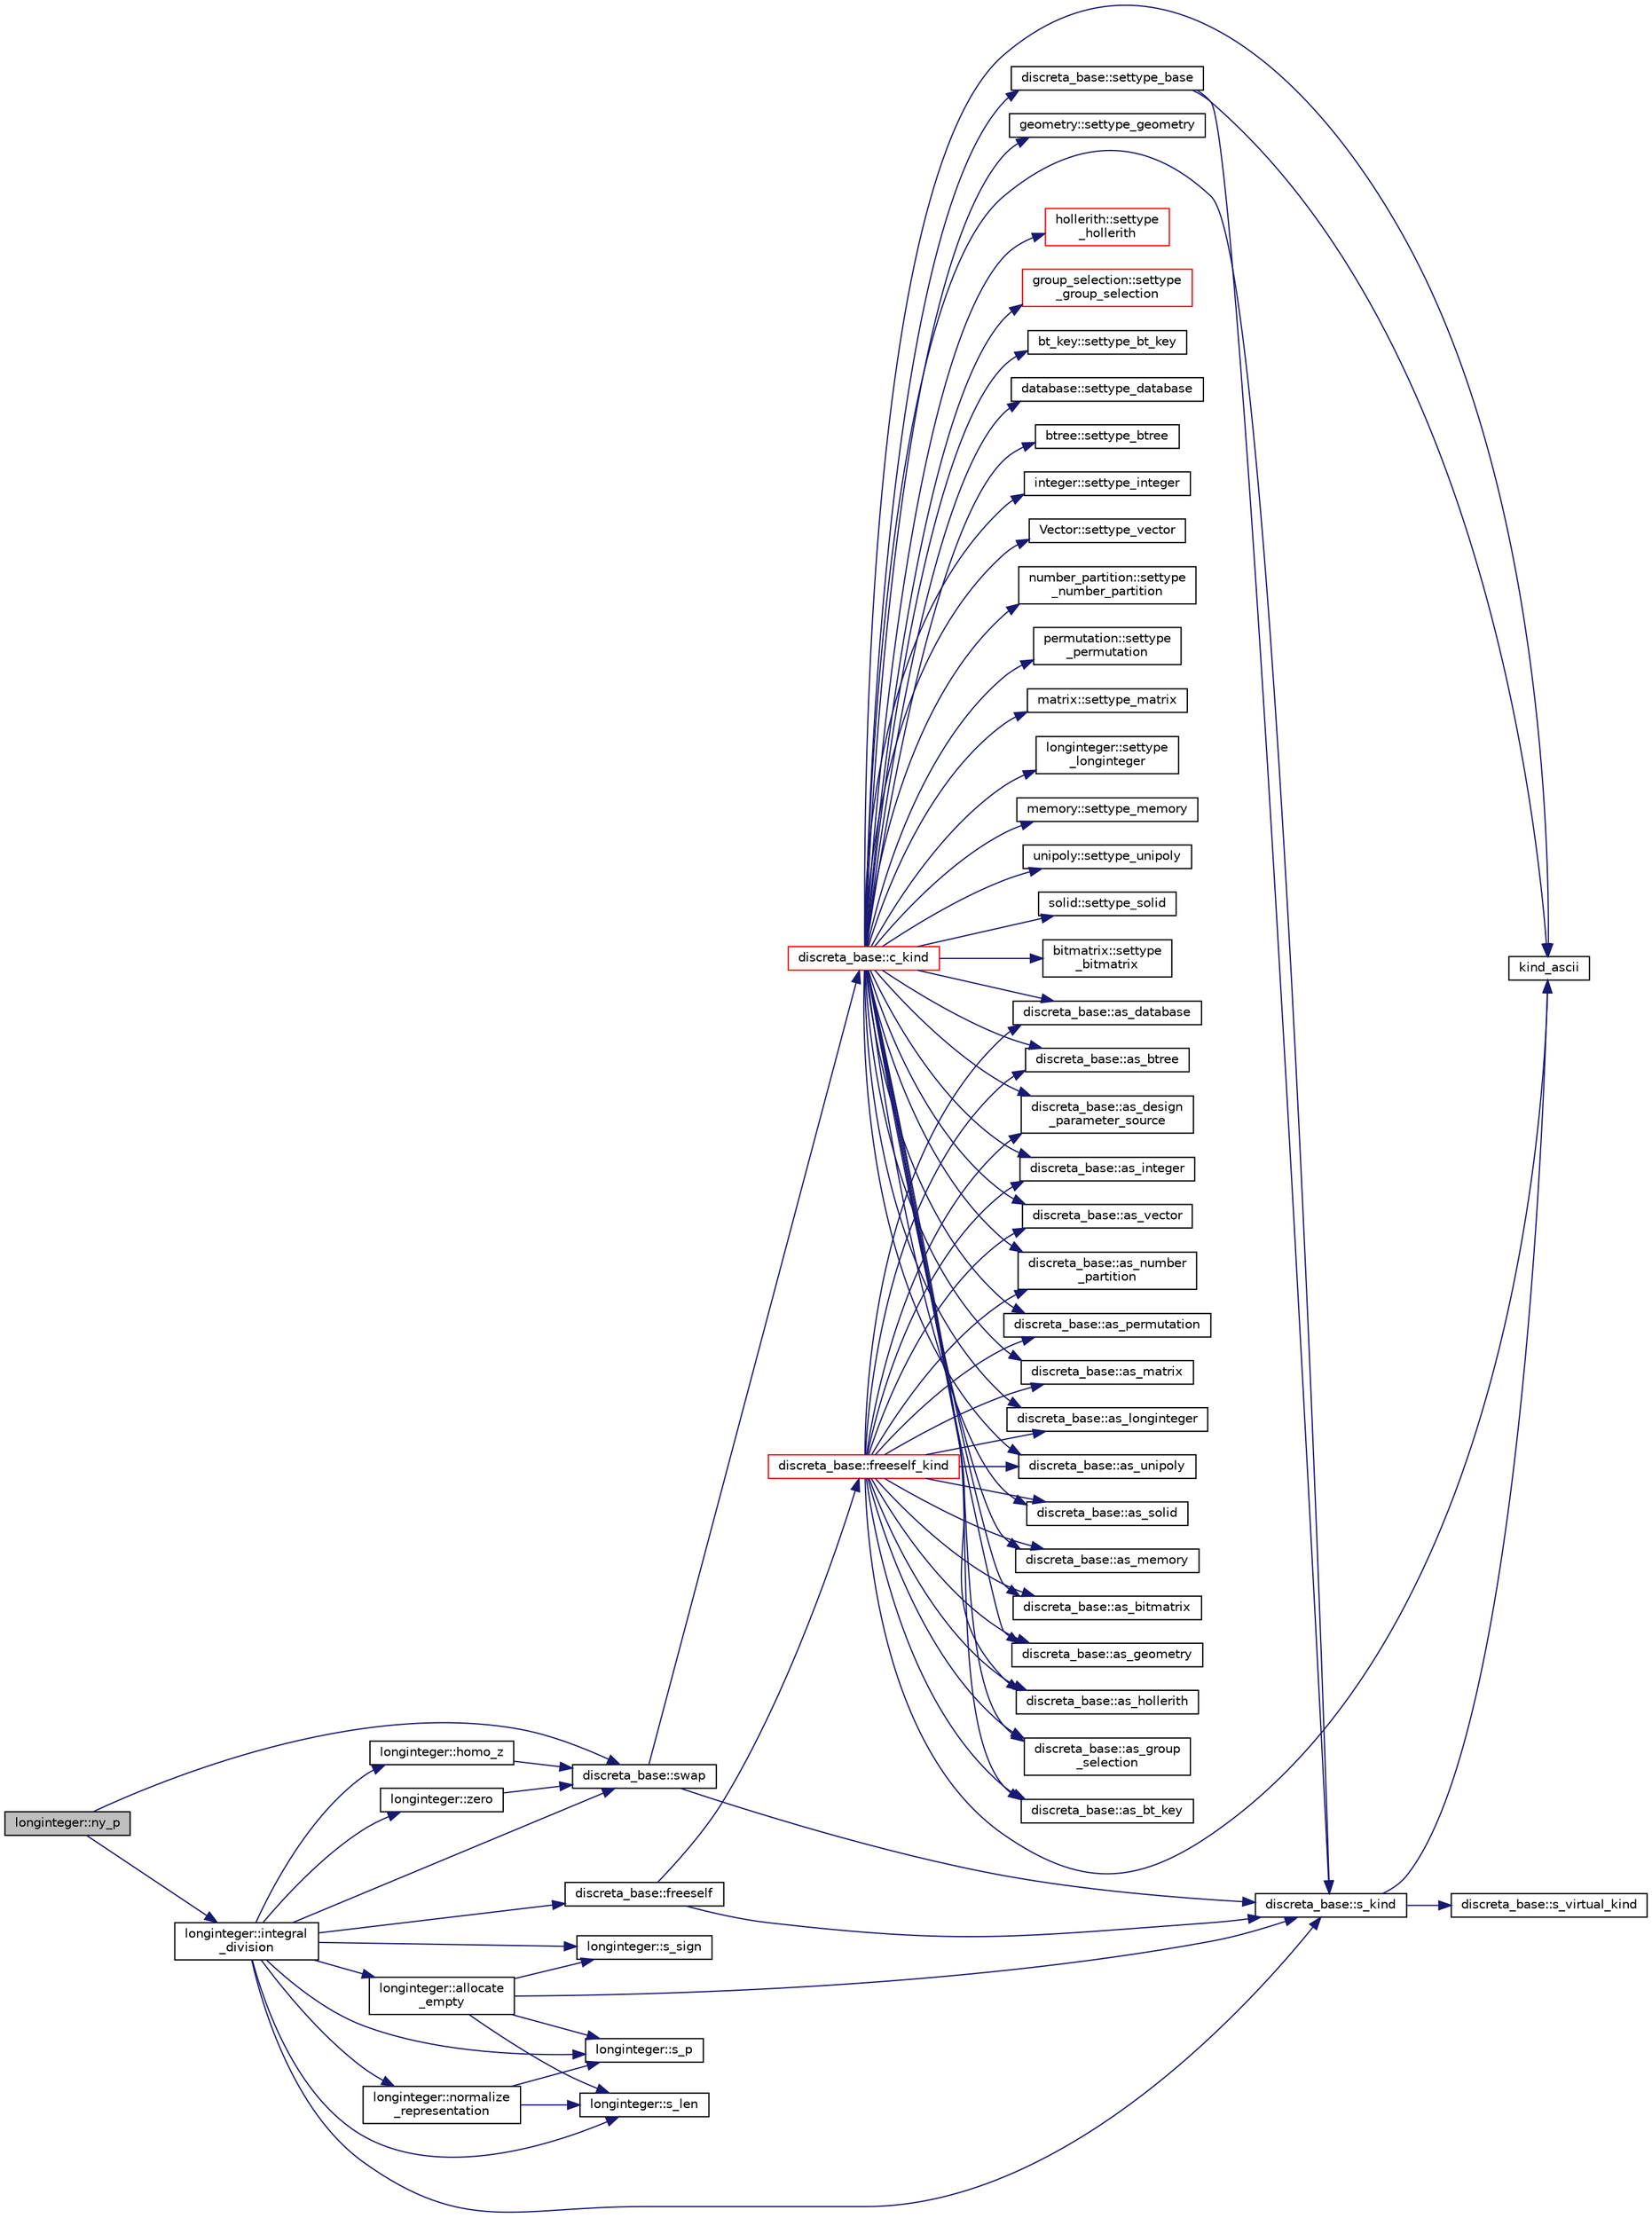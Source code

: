 digraph "longinteger::ny_p"
{
  edge [fontname="Helvetica",fontsize="10",labelfontname="Helvetica",labelfontsize="10"];
  node [fontname="Helvetica",fontsize="10",shape=record];
  rankdir="LR";
  Node1473 [label="longinteger::ny_p",height=0.2,width=0.4,color="black", fillcolor="grey75", style="filled", fontcolor="black"];
  Node1473 -> Node1474 [color="midnightblue",fontsize="10",style="solid",fontname="Helvetica"];
  Node1474 [label="longinteger::integral\l_division",height=0.2,width=0.4,color="black", fillcolor="white", style="filled",URL="$d3/d71/classlonginteger.html#a692f761cfc91770ca40ab5c2df4bd358"];
  Node1474 -> Node1475 [color="midnightblue",fontsize="10",style="solid",fontname="Helvetica"];
  Node1475 [label="discreta_base::s_kind",height=0.2,width=0.4,color="black", fillcolor="white", style="filled",URL="$d7/d71/classdiscreta__base.html#a8a830025c74adbbc3362418a7c2ba157"];
  Node1475 -> Node1476 [color="midnightblue",fontsize="10",style="solid",fontname="Helvetica"];
  Node1476 [label="discreta_base::s_virtual_kind",height=0.2,width=0.4,color="black", fillcolor="white", style="filled",URL="$d7/d71/classdiscreta__base.html#a52778a6d6943a468be083d0785d418fb"];
  Node1475 -> Node1477 [color="midnightblue",fontsize="10",style="solid",fontname="Helvetica"];
  Node1477 [label="kind_ascii",height=0.2,width=0.4,color="black", fillcolor="white", style="filled",URL="$d9/d60/discreta_8h.html#ad0ce825a9f29bc6cec27e1b64cfe27bf"];
  Node1474 -> Node1478 [color="midnightblue",fontsize="10",style="solid",fontname="Helvetica"];
  Node1478 [label="longinteger::homo_z",height=0.2,width=0.4,color="black", fillcolor="white", style="filled",URL="$d3/d71/classlonginteger.html#a986e829bf35eca2b9f24b1b3766d5677"];
  Node1478 -> Node1479 [color="midnightblue",fontsize="10",style="solid",fontname="Helvetica"];
  Node1479 [label="discreta_base::swap",height=0.2,width=0.4,color="black", fillcolor="white", style="filled",URL="$d7/d71/classdiscreta__base.html#a2e8acbb9d3476675dac5b6a583b0293e"];
  Node1479 -> Node1475 [color="midnightblue",fontsize="10",style="solid",fontname="Helvetica"];
  Node1479 -> Node1480 [color="midnightblue",fontsize="10",style="solid",fontname="Helvetica"];
  Node1480 [label="discreta_base::c_kind",height=0.2,width=0.4,color="red", fillcolor="white", style="filled",URL="$d7/d71/classdiscreta__base.html#adc2ff61589c2d083688e7a43f333cb62"];
  Node1480 -> Node1481 [color="midnightblue",fontsize="10",style="solid",fontname="Helvetica"];
  Node1481 [label="discreta_base::settype_base",height=0.2,width=0.4,color="black", fillcolor="white", style="filled",URL="$d7/d71/classdiscreta__base.html#a4f42899a89447d1c3993ea07c38f8ad4"];
  Node1481 -> Node1475 [color="midnightblue",fontsize="10",style="solid",fontname="Helvetica"];
  Node1481 -> Node1477 [color="midnightblue",fontsize="10",style="solid",fontname="Helvetica"];
  Node1480 -> Node1482 [color="midnightblue",fontsize="10",style="solid",fontname="Helvetica"];
  Node1482 [label="discreta_base::as_integer",height=0.2,width=0.4,color="black", fillcolor="white", style="filled",URL="$d7/d71/classdiscreta__base.html#a00d7691eaf874fd283d942692fe8dd26"];
  Node1480 -> Node1483 [color="midnightblue",fontsize="10",style="solid",fontname="Helvetica"];
  Node1483 [label="integer::settype_integer",height=0.2,width=0.4,color="black", fillcolor="white", style="filled",URL="$d0/de5/classinteger.html#a6265c65ef311229acd513d748faba796"];
  Node1480 -> Node1484 [color="midnightblue",fontsize="10",style="solid",fontname="Helvetica"];
  Node1484 [label="discreta_base::as_vector",height=0.2,width=0.4,color="black", fillcolor="white", style="filled",URL="$d7/d71/classdiscreta__base.html#a7bdd6cae39c380b128ee9e17e42cf020"];
  Node1480 -> Node1485 [color="midnightblue",fontsize="10",style="solid",fontname="Helvetica"];
  Node1485 [label="Vector::settype_vector",height=0.2,width=0.4,color="black", fillcolor="white", style="filled",URL="$d5/db2/class_vector.html#a34e0d00b18c051f23904a8429fa6c8b4"];
  Node1480 -> Node1486 [color="midnightblue",fontsize="10",style="solid",fontname="Helvetica"];
  Node1486 [label="discreta_base::as_number\l_partition",height=0.2,width=0.4,color="black", fillcolor="white", style="filled",URL="$d7/d71/classdiscreta__base.html#a307aa09de0e925d46697707968ffab00"];
  Node1480 -> Node1487 [color="midnightblue",fontsize="10",style="solid",fontname="Helvetica"];
  Node1487 [label="number_partition::settype\l_number_partition",height=0.2,width=0.4,color="black", fillcolor="white", style="filled",URL="$df/d50/classnumber__partition.html#a3aaec1b557758f643ffc8555bbc358be"];
  Node1480 -> Node1488 [color="midnightblue",fontsize="10",style="solid",fontname="Helvetica"];
  Node1488 [label="discreta_base::as_permutation",height=0.2,width=0.4,color="black", fillcolor="white", style="filled",URL="$d7/d71/classdiscreta__base.html#aa4e72f36a82984239b12ae831e131098"];
  Node1480 -> Node1489 [color="midnightblue",fontsize="10",style="solid",fontname="Helvetica"];
  Node1489 [label="permutation::settype\l_permutation",height=0.2,width=0.4,color="black", fillcolor="white", style="filled",URL="$d0/d08/classpermutation.html#af1eea29f86195cede9562e444664c28c"];
  Node1480 -> Node1490 [color="midnightblue",fontsize="10",style="solid",fontname="Helvetica"];
  Node1490 [label="discreta_base::as_matrix",height=0.2,width=0.4,color="black", fillcolor="white", style="filled",URL="$d7/d71/classdiscreta__base.html#ae4d7f56d917a4707b838fbffde6467ff"];
  Node1480 -> Node1491 [color="midnightblue",fontsize="10",style="solid",fontname="Helvetica"];
  Node1491 [label="matrix::settype_matrix",height=0.2,width=0.4,color="black", fillcolor="white", style="filled",URL="$d1/d8d/classmatrix.html#a1780283a64a789e4084d792683d276bb"];
  Node1480 -> Node1492 [color="midnightblue",fontsize="10",style="solid",fontname="Helvetica"];
  Node1492 [label="discreta_base::as_longinteger",height=0.2,width=0.4,color="black", fillcolor="white", style="filled",URL="$d7/d71/classdiscreta__base.html#a20a094639eb711b10c8694c51937f7cd"];
  Node1480 -> Node1493 [color="midnightblue",fontsize="10",style="solid",fontname="Helvetica"];
  Node1493 [label="longinteger::settype\l_longinteger",height=0.2,width=0.4,color="black", fillcolor="white", style="filled",URL="$d3/d71/classlonginteger.html#ae5f811ece8df31b9ff114368a18e1dc5"];
  Node1480 -> Node1494 [color="midnightblue",fontsize="10",style="solid",fontname="Helvetica"];
  Node1494 [label="discreta_base::as_memory",height=0.2,width=0.4,color="black", fillcolor="white", style="filled",URL="$d7/d71/classdiscreta__base.html#ad94b2d7dce0cd4fa22db57f6e79c4bd2"];
  Node1480 -> Node1495 [color="midnightblue",fontsize="10",style="solid",fontname="Helvetica"];
  Node1495 [label="memory::settype_memory",height=0.2,width=0.4,color="black", fillcolor="white", style="filled",URL="$d8/d99/classmemory.html#a33aae277f9b8fe36b02e9d5da895451b"];
  Node1480 -> Node1496 [color="midnightblue",fontsize="10",style="solid",fontname="Helvetica"];
  Node1496 [label="discreta_base::as_unipoly",height=0.2,width=0.4,color="black", fillcolor="white", style="filled",URL="$d7/d71/classdiscreta__base.html#ad50d8027f039fe5c2478cddb243adc9d"];
  Node1480 -> Node1497 [color="midnightblue",fontsize="10",style="solid",fontname="Helvetica"];
  Node1497 [label="unipoly::settype_unipoly",height=0.2,width=0.4,color="black", fillcolor="white", style="filled",URL="$d1/d89/classunipoly.html#a8db854fcc85c5e1150b1f1b1c005c95b"];
  Node1480 -> Node1498 [color="midnightblue",fontsize="10",style="solid",fontname="Helvetica"];
  Node1498 [label="discreta_base::as_solid",height=0.2,width=0.4,color="black", fillcolor="white", style="filled",URL="$d7/d71/classdiscreta__base.html#a1fc5f2b85ec97ab0a69dd64903c970a5"];
  Node1480 -> Node1499 [color="midnightblue",fontsize="10",style="solid",fontname="Helvetica"];
  Node1499 [label="solid::settype_solid",height=0.2,width=0.4,color="black", fillcolor="white", style="filled",URL="$d8/def/classsolid.html#a775bd4821f75a8aee4ea3d4335ff90e0"];
  Node1480 -> Node1500 [color="midnightblue",fontsize="10",style="solid",fontname="Helvetica"];
  Node1500 [label="discreta_base::as_bitmatrix",height=0.2,width=0.4,color="black", fillcolor="white", style="filled",URL="$d7/d71/classdiscreta__base.html#a071ad54ea8ef6c9d1d15f532e5a76df6"];
  Node1480 -> Node1501 [color="midnightblue",fontsize="10",style="solid",fontname="Helvetica"];
  Node1501 [label="bitmatrix::settype\l_bitmatrix",height=0.2,width=0.4,color="black", fillcolor="white", style="filled",URL="$de/dc8/classbitmatrix.html#acb571d947f9526665ebbdc0ce3e2a973"];
  Node1480 -> Node1502 [color="midnightblue",fontsize="10",style="solid",fontname="Helvetica"];
  Node1502 [label="discreta_base::as_geometry",height=0.2,width=0.4,color="black", fillcolor="white", style="filled",URL="$d7/d71/classdiscreta__base.html#a38fc7b4cdd830703e9d87354b79bc5c8"];
  Node1480 -> Node1503 [color="midnightblue",fontsize="10",style="solid",fontname="Helvetica"];
  Node1503 [label="geometry::settype_geometry",height=0.2,width=0.4,color="black", fillcolor="white", style="filled",URL="$da/d44/classgeometry.html#ab4a336baba6a3f56f5ffa053a5be5ba7"];
  Node1480 -> Node1504 [color="midnightblue",fontsize="10",style="solid",fontname="Helvetica"];
  Node1504 [label="discreta_base::as_hollerith",height=0.2,width=0.4,color="black", fillcolor="white", style="filled",URL="$d7/d71/classdiscreta__base.html#a3e66f82711f314710107e2f29e589690"];
  Node1480 -> Node1505 [color="midnightblue",fontsize="10",style="solid",fontname="Helvetica"];
  Node1505 [label="hollerith::settype\l_hollerith",height=0.2,width=0.4,color="red", fillcolor="white", style="filled",URL="$d8/d99/classhollerith.html#a23bbd4acfc88a0e90f1245f243f51f76"];
  Node1480 -> Node1507 [color="midnightblue",fontsize="10",style="solid",fontname="Helvetica"];
  Node1507 [label="discreta_base::as_group\l_selection",height=0.2,width=0.4,color="black", fillcolor="white", style="filled",URL="$d7/d71/classdiscreta__base.html#aae1bac4883c567718bef9fb610abbdc8"];
  Node1480 -> Node1508 [color="midnightblue",fontsize="10",style="solid",fontname="Helvetica"];
  Node1508 [label="group_selection::settype\l_group_selection",height=0.2,width=0.4,color="red", fillcolor="white", style="filled",URL="$d6/db0/classgroup__selection.html#a015ed73b7b8d784bedd4d11ac1fc0ec1"];
  Node1480 -> Node1511 [color="midnightblue",fontsize="10",style="solid",fontname="Helvetica"];
  Node1511 [label="discreta_base::as_bt_key",height=0.2,width=0.4,color="black", fillcolor="white", style="filled",URL="$d7/d71/classdiscreta__base.html#a2734c6e08dca17cf6588bd5064ec1b9f"];
  Node1480 -> Node1512 [color="midnightblue",fontsize="10",style="solid",fontname="Helvetica"];
  Node1512 [label="bt_key::settype_bt_key",height=0.2,width=0.4,color="black", fillcolor="white", style="filled",URL="$d1/de5/classbt__key.html#a352bb10beb7c789d8d29373035824800"];
  Node1480 -> Node1513 [color="midnightblue",fontsize="10",style="solid",fontname="Helvetica"];
  Node1513 [label="discreta_base::as_database",height=0.2,width=0.4,color="black", fillcolor="white", style="filled",URL="$d7/d71/classdiscreta__base.html#ab055d39d58210a2b03ba3d33703b09a9"];
  Node1480 -> Node1514 [color="midnightblue",fontsize="10",style="solid",fontname="Helvetica"];
  Node1514 [label="database::settype_database",height=0.2,width=0.4,color="black", fillcolor="white", style="filled",URL="$db/d72/classdatabase.html#a014639aa001462e480eb1f3984839b72"];
  Node1480 -> Node1515 [color="midnightblue",fontsize="10",style="solid",fontname="Helvetica"];
  Node1515 [label="discreta_base::as_btree",height=0.2,width=0.4,color="black", fillcolor="white", style="filled",URL="$d7/d71/classdiscreta__base.html#a78e76674cef2ec113c17989c11288778"];
  Node1480 -> Node1516 [color="midnightblue",fontsize="10",style="solid",fontname="Helvetica"];
  Node1516 [label="btree::settype_btree",height=0.2,width=0.4,color="black", fillcolor="white", style="filled",URL="$dd/db0/classbtree.html#a5a1b9773c848908a6050cc733d2d9780"];
  Node1480 -> Node1517 [color="midnightblue",fontsize="10",style="solid",fontname="Helvetica"];
  Node1517 [label="discreta_base::as_design\l_parameter_source",height=0.2,width=0.4,color="black", fillcolor="white", style="filled",URL="$d7/d71/classdiscreta__base.html#a59cbf837c6582ded5bc586265d13d81a"];
  Node1480 -> Node1477 [color="midnightblue",fontsize="10",style="solid",fontname="Helvetica"];
  Node1480 -> Node1475 [color="midnightblue",fontsize="10",style="solid",fontname="Helvetica"];
  Node1474 -> Node1521 [color="midnightblue",fontsize="10",style="solid",fontname="Helvetica"];
  Node1521 [label="longinteger::normalize\l_representation",height=0.2,width=0.4,color="black", fillcolor="white", style="filled",URL="$d3/d71/classlonginteger.html#a5e03d4e260c963943ba123114314c88b"];
  Node1521 -> Node1522 [color="midnightblue",fontsize="10",style="solid",fontname="Helvetica"];
  Node1522 [label="longinteger::s_len",height=0.2,width=0.4,color="black", fillcolor="white", style="filled",URL="$d3/d71/classlonginteger.html#a5d414ae211f4e16abd932257351c74df"];
  Node1521 -> Node1523 [color="midnightblue",fontsize="10",style="solid",fontname="Helvetica"];
  Node1523 [label="longinteger::s_p",height=0.2,width=0.4,color="black", fillcolor="white", style="filled",URL="$d3/d71/classlonginteger.html#aa946d4c3bfd34bbfd0b811d5f5795f82"];
  Node1474 -> Node1522 [color="midnightblue",fontsize="10",style="solid",fontname="Helvetica"];
  Node1474 -> Node1524 [color="midnightblue",fontsize="10",style="solid",fontname="Helvetica"];
  Node1524 [label="longinteger::zero",height=0.2,width=0.4,color="black", fillcolor="white", style="filled",URL="$d3/d71/classlonginteger.html#a082d0c05f45c21f188e17a8463a42800"];
  Node1524 -> Node1479 [color="midnightblue",fontsize="10",style="solid",fontname="Helvetica"];
  Node1474 -> Node1479 [color="midnightblue",fontsize="10",style="solid",fontname="Helvetica"];
  Node1474 -> Node1525 [color="midnightblue",fontsize="10",style="solid",fontname="Helvetica"];
  Node1525 [label="longinteger::allocate\l_empty",height=0.2,width=0.4,color="black", fillcolor="white", style="filled",URL="$d3/d71/classlonginteger.html#a40b25b8aed02337972489655293eda99"];
  Node1525 -> Node1475 [color="midnightblue",fontsize="10",style="solid",fontname="Helvetica"];
  Node1525 -> Node1526 [color="midnightblue",fontsize="10",style="solid",fontname="Helvetica"];
  Node1526 [label="longinteger::s_sign",height=0.2,width=0.4,color="black", fillcolor="white", style="filled",URL="$d3/d71/classlonginteger.html#a33f5b6c545e97635cb71670f76ed1fb3"];
  Node1525 -> Node1522 [color="midnightblue",fontsize="10",style="solid",fontname="Helvetica"];
  Node1525 -> Node1523 [color="midnightblue",fontsize="10",style="solid",fontname="Helvetica"];
  Node1474 -> Node1526 [color="midnightblue",fontsize="10",style="solid",fontname="Helvetica"];
  Node1474 -> Node1527 [color="midnightblue",fontsize="10",style="solid",fontname="Helvetica"];
  Node1527 [label="discreta_base::freeself",height=0.2,width=0.4,color="black", fillcolor="white", style="filled",URL="$d7/d71/classdiscreta__base.html#a9a3c9501a562293b5667c11b9174d6e5"];
  Node1527 -> Node1528 [color="midnightblue",fontsize="10",style="solid",fontname="Helvetica"];
  Node1528 [label="discreta_base::freeself_kind",height=0.2,width=0.4,color="red", fillcolor="white", style="filled",URL="$d7/d71/classdiscreta__base.html#a63a23ada2165b3838fab719ed458cec8"];
  Node1528 -> Node1482 [color="midnightblue",fontsize="10",style="solid",fontname="Helvetica"];
  Node1528 -> Node1484 [color="midnightblue",fontsize="10",style="solid",fontname="Helvetica"];
  Node1528 -> Node1486 [color="midnightblue",fontsize="10",style="solid",fontname="Helvetica"];
  Node1528 -> Node1488 [color="midnightblue",fontsize="10",style="solid",fontname="Helvetica"];
  Node1528 -> Node1490 [color="midnightblue",fontsize="10",style="solid",fontname="Helvetica"];
  Node1528 -> Node1492 [color="midnightblue",fontsize="10",style="solid",fontname="Helvetica"];
  Node1528 -> Node1494 [color="midnightblue",fontsize="10",style="solid",fontname="Helvetica"];
  Node1528 -> Node1496 [color="midnightblue",fontsize="10",style="solid",fontname="Helvetica"];
  Node1528 -> Node1498 [color="midnightblue",fontsize="10",style="solid",fontname="Helvetica"];
  Node1528 -> Node1500 [color="midnightblue",fontsize="10",style="solid",fontname="Helvetica"];
  Node1528 -> Node1502 [color="midnightblue",fontsize="10",style="solid",fontname="Helvetica"];
  Node1528 -> Node1504 [color="midnightblue",fontsize="10",style="solid",fontname="Helvetica"];
  Node1528 -> Node1507 [color="midnightblue",fontsize="10",style="solid",fontname="Helvetica"];
  Node1528 -> Node1511 [color="midnightblue",fontsize="10",style="solid",fontname="Helvetica"];
  Node1528 -> Node1513 [color="midnightblue",fontsize="10",style="solid",fontname="Helvetica"];
  Node1528 -> Node1515 [color="midnightblue",fontsize="10",style="solid",fontname="Helvetica"];
  Node1528 -> Node1517 [color="midnightblue",fontsize="10",style="solid",fontname="Helvetica"];
  Node1528 -> Node1477 [color="midnightblue",fontsize="10",style="solid",fontname="Helvetica"];
  Node1527 -> Node1475 [color="midnightblue",fontsize="10",style="solid",fontname="Helvetica"];
  Node1474 -> Node1523 [color="midnightblue",fontsize="10",style="solid",fontname="Helvetica"];
  Node1473 -> Node1479 [color="midnightblue",fontsize="10",style="solid",fontname="Helvetica"];
}
